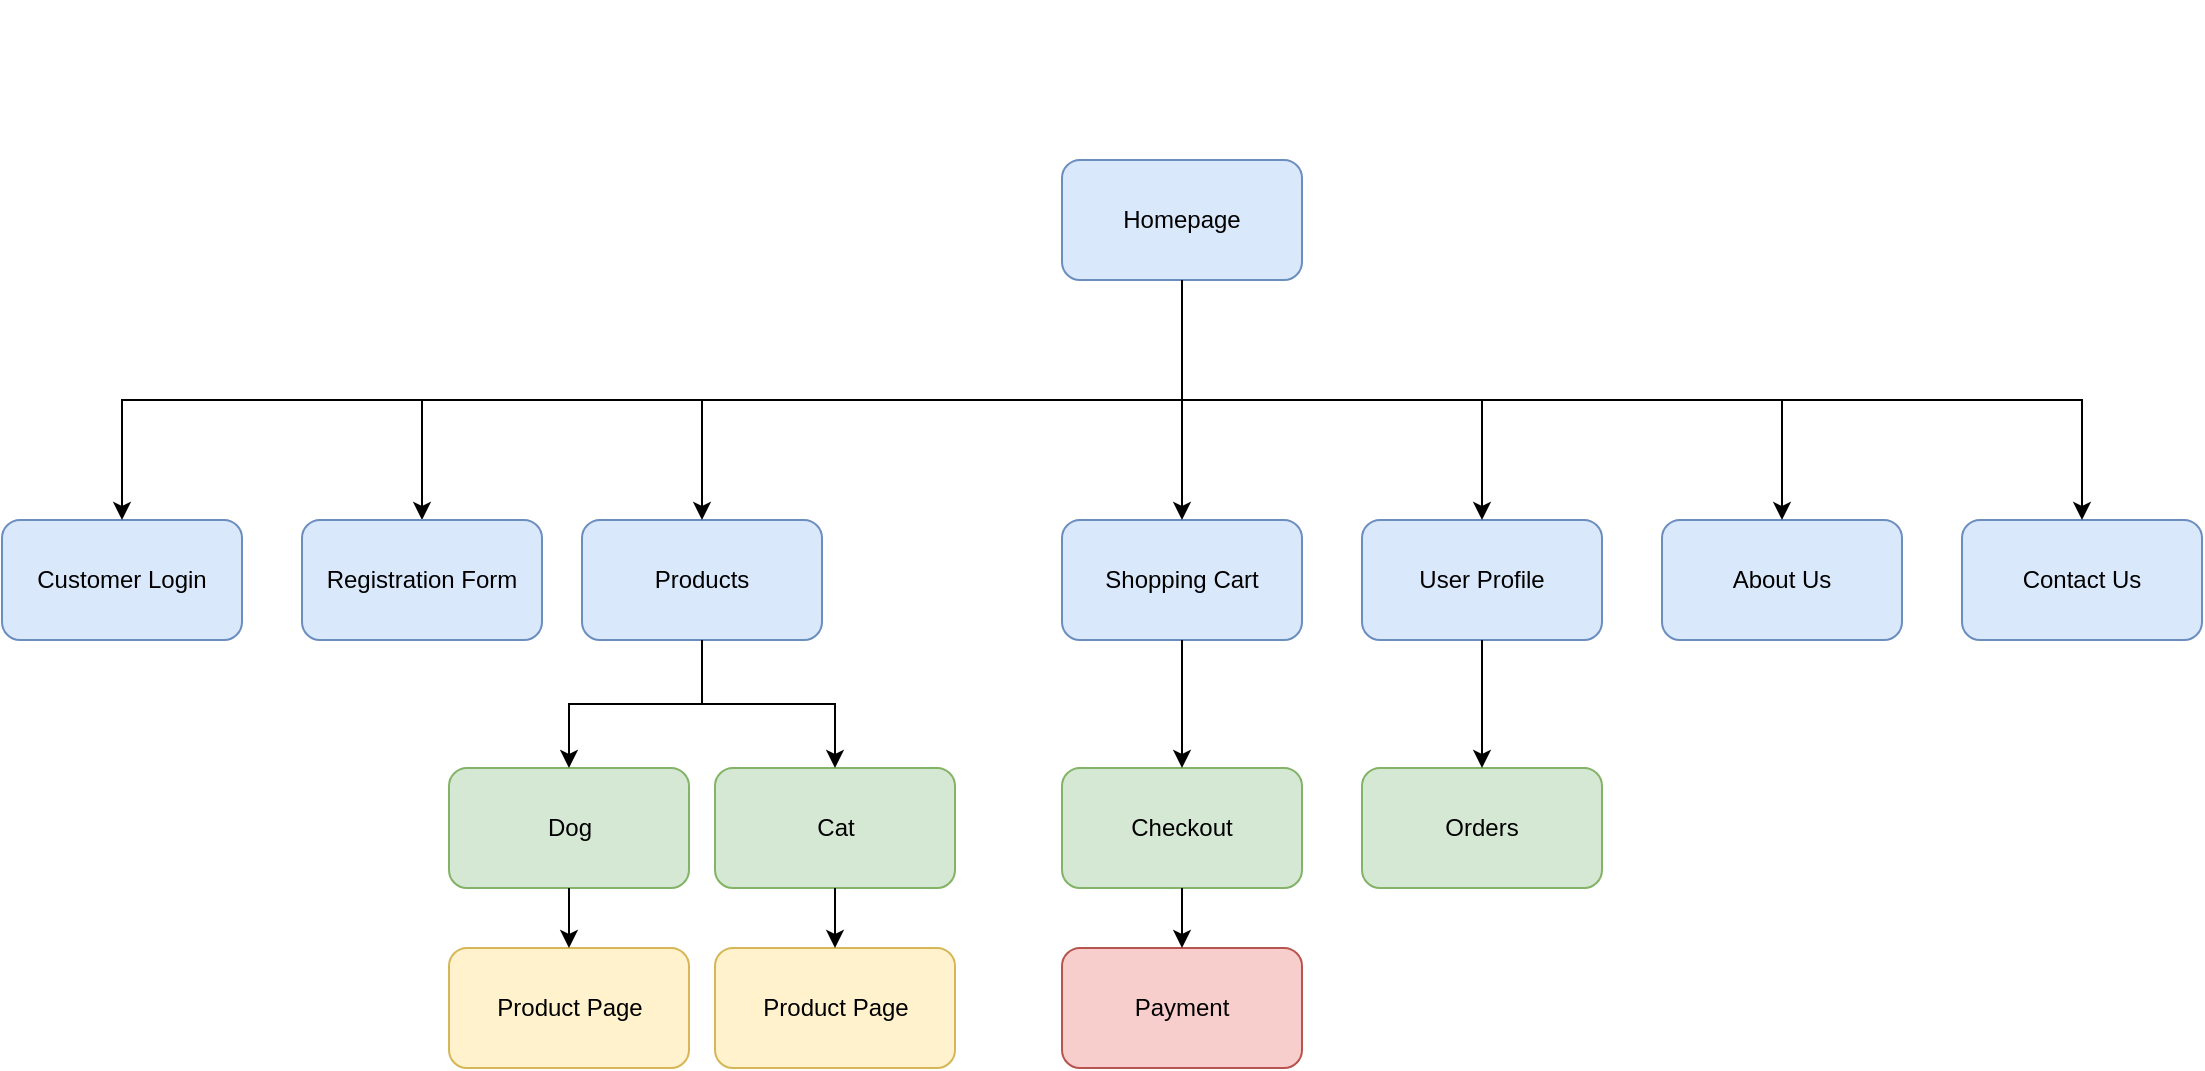 <mxfile version="17.4.4" type="device"><diagram id="pDKxRWDJ1mmvxYoMHTp0" name="Page-1"><mxGraphModel dx="3368" dy="1658" grid="1" gridSize="10" guides="1" tooltips="1" connect="1" arrows="1" fold="1" page="1" pageScale="1" pageWidth="827" pageHeight="1169" math="0" shadow="0"><root><mxCell id="0"/><mxCell id="1" parent="0"/><mxCell id="mGwm1psAirhRDbxwuG-W-39" value="" style="group" vertex="1" connectable="0" parent="1"><mxGeometry x="90" y="50" width="1100" height="534" as="geometry"/></mxCell><mxCell id="mGwm1psAirhRDbxwuG-W-1" value="Homepage" style="rounded=1;whiteSpace=wrap;html=1;fillColor=#dae8fc;strokeColor=#6c8ebf;" vertex="1" parent="mGwm1psAirhRDbxwuG-W-39"><mxGeometry x="530" y="80" width="120" height="60" as="geometry"/></mxCell><mxCell id="mGwm1psAirhRDbxwuG-W-2" value="Customer Login" style="rounded=1;whiteSpace=wrap;html=1;fillColor=#dae8fc;strokeColor=#6c8ebf;" vertex="1" parent="mGwm1psAirhRDbxwuG-W-39"><mxGeometry y="260" width="120" height="60" as="geometry"/></mxCell><mxCell id="mGwm1psAirhRDbxwuG-W-9" style="edgeStyle=orthogonalEdgeStyle;rounded=0;orthogonalLoop=1;jettySize=auto;html=1;exitX=0.5;exitY=1;exitDx=0;exitDy=0;" edge="1" parent="mGwm1psAirhRDbxwuG-W-39" source="mGwm1psAirhRDbxwuG-W-1" target="mGwm1psAirhRDbxwuG-W-2"><mxGeometry relative="1" as="geometry"/></mxCell><mxCell id="mGwm1psAirhRDbxwuG-W-10" style="edgeStyle=orthogonalEdgeStyle;rounded=0;orthogonalLoop=1;jettySize=auto;html=1;exitX=0.5;exitY=1;exitDx=0;exitDy=0;entryX=0.5;entryY=0;entryDx=0;entryDy=0;" edge="1" parent="mGwm1psAirhRDbxwuG-W-39" source="mGwm1psAirhRDbxwuG-W-1" target="mGwm1psAirhRDbxwuG-W-3"><mxGeometry relative="1" as="geometry"/></mxCell><mxCell id="mGwm1psAirhRDbxwuG-W-3" value="Registration Form" style="rounded=1;whiteSpace=wrap;html=1;fillColor=#dae8fc;strokeColor=#6c8ebf;" vertex="1" parent="mGwm1psAirhRDbxwuG-W-39"><mxGeometry x="150" y="260" width="120" height="60" as="geometry"/></mxCell><mxCell id="mGwm1psAirhRDbxwuG-W-4" value="Products" style="rounded=1;whiteSpace=wrap;html=1;fillColor=#dae8fc;strokeColor=#6c8ebf;" vertex="1" parent="mGwm1psAirhRDbxwuG-W-39"><mxGeometry x="290" y="260" width="120" height="60" as="geometry"/></mxCell><mxCell id="mGwm1psAirhRDbxwuG-W-11" style="edgeStyle=orthogonalEdgeStyle;rounded=0;orthogonalLoop=1;jettySize=auto;html=1;exitX=0.5;exitY=1;exitDx=0;exitDy=0;entryX=0.5;entryY=0;entryDx=0;entryDy=0;" edge="1" parent="mGwm1psAirhRDbxwuG-W-39" source="mGwm1psAirhRDbxwuG-W-1" target="mGwm1psAirhRDbxwuG-W-4"><mxGeometry relative="1" as="geometry"/></mxCell><mxCell id="mGwm1psAirhRDbxwuG-W-5" value="Dog" style="rounded=1;whiteSpace=wrap;html=1;fillColor=#d5e8d4;strokeColor=#82b366;" vertex="1" parent="mGwm1psAirhRDbxwuG-W-39"><mxGeometry x="223.5" y="384" width="120" height="60" as="geometry"/></mxCell><mxCell id="mGwm1psAirhRDbxwuG-W-12" style="edgeStyle=orthogonalEdgeStyle;rounded=0;orthogonalLoop=1;jettySize=auto;html=1;exitX=0.5;exitY=1;exitDx=0;exitDy=0;" edge="1" parent="mGwm1psAirhRDbxwuG-W-39" source="mGwm1psAirhRDbxwuG-W-4" target="mGwm1psAirhRDbxwuG-W-5"><mxGeometry relative="1" as="geometry"/></mxCell><mxCell id="mGwm1psAirhRDbxwuG-W-6" value="Cat" style="rounded=1;whiteSpace=wrap;html=1;fillColor=#d5e8d4;strokeColor=#82b366;" vertex="1" parent="mGwm1psAirhRDbxwuG-W-39"><mxGeometry x="356.5" y="384" width="120" height="60" as="geometry"/></mxCell><mxCell id="mGwm1psAirhRDbxwuG-W-14" style="edgeStyle=orthogonalEdgeStyle;rounded=0;orthogonalLoop=1;jettySize=auto;html=1;exitX=0.5;exitY=1;exitDx=0;exitDy=0;entryX=0.5;entryY=0;entryDx=0;entryDy=0;" edge="1" parent="mGwm1psAirhRDbxwuG-W-39" source="mGwm1psAirhRDbxwuG-W-4" target="mGwm1psAirhRDbxwuG-W-6"><mxGeometry relative="1" as="geometry"/></mxCell><mxCell id="mGwm1psAirhRDbxwuG-W-7" value="Product Page" style="rounded=1;whiteSpace=wrap;html=1;fillColor=#fff2cc;strokeColor=#d6b656;" vertex="1" parent="mGwm1psAirhRDbxwuG-W-39"><mxGeometry x="223.5" y="474" width="120" height="60" as="geometry"/></mxCell><mxCell id="mGwm1psAirhRDbxwuG-W-13" style="edgeStyle=orthogonalEdgeStyle;rounded=0;orthogonalLoop=1;jettySize=auto;html=1;exitX=0.5;exitY=1;exitDx=0;exitDy=0;entryX=0.5;entryY=0;entryDx=0;entryDy=0;" edge="1" parent="mGwm1psAirhRDbxwuG-W-39" source="mGwm1psAirhRDbxwuG-W-5" target="mGwm1psAirhRDbxwuG-W-7"><mxGeometry relative="1" as="geometry"/></mxCell><mxCell id="mGwm1psAirhRDbxwuG-W-8" value="Product Page" style="rounded=1;whiteSpace=wrap;html=1;fillColor=#fff2cc;strokeColor=#d6b656;" vertex="1" parent="mGwm1psAirhRDbxwuG-W-39"><mxGeometry x="356.5" y="474" width="120" height="60" as="geometry"/></mxCell><mxCell id="mGwm1psAirhRDbxwuG-W-15" style="edgeStyle=orthogonalEdgeStyle;rounded=0;orthogonalLoop=1;jettySize=auto;html=1;exitX=0.5;exitY=1;exitDx=0;exitDy=0;entryX=0.5;entryY=0;entryDx=0;entryDy=0;" edge="1" parent="mGwm1psAirhRDbxwuG-W-39" source="mGwm1psAirhRDbxwuG-W-6" target="mGwm1psAirhRDbxwuG-W-8"><mxGeometry relative="1" as="geometry"/></mxCell><mxCell id="mGwm1psAirhRDbxwuG-W-16" value="Shopping Cart" style="rounded=1;whiteSpace=wrap;html=1;fillColor=#dae8fc;strokeColor=#6c8ebf;" vertex="1" parent="mGwm1psAirhRDbxwuG-W-39"><mxGeometry x="530" y="260" width="120" height="60" as="geometry"/></mxCell><mxCell id="mGwm1psAirhRDbxwuG-W-17" style="edgeStyle=orthogonalEdgeStyle;rounded=0;orthogonalLoop=1;jettySize=auto;html=1;exitX=0.5;exitY=1;exitDx=0;exitDy=0;entryX=0.5;entryY=0;entryDx=0;entryDy=0;" edge="1" parent="mGwm1psAirhRDbxwuG-W-39" source="mGwm1psAirhRDbxwuG-W-1" target="mGwm1psAirhRDbxwuG-W-16"><mxGeometry relative="1" as="geometry"/></mxCell><mxCell id="mGwm1psAirhRDbxwuG-W-18" value="User Profile" style="rounded=1;whiteSpace=wrap;html=1;fillColor=#dae8fc;strokeColor=#6c8ebf;" vertex="1" parent="mGwm1psAirhRDbxwuG-W-39"><mxGeometry x="680" y="260" width="120" height="60" as="geometry"/></mxCell><mxCell id="mGwm1psAirhRDbxwuG-W-19" style="edgeStyle=orthogonalEdgeStyle;rounded=0;orthogonalLoop=1;jettySize=auto;html=1;exitX=0.5;exitY=1;exitDx=0;exitDy=0;entryX=0.5;entryY=0;entryDx=0;entryDy=0;" edge="1" parent="mGwm1psAirhRDbxwuG-W-39" source="mGwm1psAirhRDbxwuG-W-1" target="mGwm1psAirhRDbxwuG-W-18"><mxGeometry relative="1" as="geometry"/></mxCell><mxCell id="mGwm1psAirhRDbxwuG-W-20" value="About Us" style="rounded=1;whiteSpace=wrap;html=1;fillColor=#dae8fc;strokeColor=#6c8ebf;" vertex="1" parent="mGwm1psAirhRDbxwuG-W-39"><mxGeometry x="830" y="260" width="120" height="60" as="geometry"/></mxCell><mxCell id="mGwm1psAirhRDbxwuG-W-21" style="edgeStyle=orthogonalEdgeStyle;rounded=0;orthogonalLoop=1;jettySize=auto;html=1;exitX=0.5;exitY=1;exitDx=0;exitDy=0;" edge="1" parent="mGwm1psAirhRDbxwuG-W-39" source="mGwm1psAirhRDbxwuG-W-1" target="mGwm1psAirhRDbxwuG-W-20"><mxGeometry relative="1" as="geometry"/></mxCell><mxCell id="mGwm1psAirhRDbxwuG-W-22" value="Contact Us" style="rounded=1;whiteSpace=wrap;html=1;fillColor=#dae8fc;strokeColor=#6c8ebf;" vertex="1" parent="mGwm1psAirhRDbxwuG-W-39"><mxGeometry x="980" y="260" width="120" height="60" as="geometry"/></mxCell><mxCell id="mGwm1psAirhRDbxwuG-W-23" style="edgeStyle=orthogonalEdgeStyle;rounded=0;orthogonalLoop=1;jettySize=auto;html=1;exitX=0.5;exitY=1;exitDx=0;exitDy=0;entryX=0.5;entryY=0;entryDx=0;entryDy=0;" edge="1" parent="mGwm1psAirhRDbxwuG-W-39" source="mGwm1psAirhRDbxwuG-W-1" target="mGwm1psAirhRDbxwuG-W-22"><mxGeometry relative="1" as="geometry"/></mxCell><mxCell id="mGwm1psAirhRDbxwuG-W-24" value="Checkout" style="rounded=1;whiteSpace=wrap;html=1;fillColor=#d5e8d4;strokeColor=#82b366;" vertex="1" parent="mGwm1psAirhRDbxwuG-W-39"><mxGeometry x="530" y="384" width="120" height="60" as="geometry"/></mxCell><mxCell id="mGwm1psAirhRDbxwuG-W-25" value="" style="edgeStyle=orthogonalEdgeStyle;rounded=0;orthogonalLoop=1;jettySize=auto;html=1;" edge="1" parent="mGwm1psAirhRDbxwuG-W-39" source="mGwm1psAirhRDbxwuG-W-16" target="mGwm1psAirhRDbxwuG-W-24"><mxGeometry relative="1" as="geometry"/></mxCell><mxCell id="mGwm1psAirhRDbxwuG-W-27" value="Payment" style="rounded=1;whiteSpace=wrap;html=1;fillColor=#f8cecc;strokeColor=#b85450;" vertex="1" parent="mGwm1psAirhRDbxwuG-W-39"><mxGeometry x="530" y="474" width="120" height="60" as="geometry"/></mxCell><mxCell id="mGwm1psAirhRDbxwuG-W-29" value="" style="edgeStyle=orthogonalEdgeStyle;rounded=0;orthogonalLoop=1;jettySize=auto;html=1;" edge="1" parent="mGwm1psAirhRDbxwuG-W-39" source="mGwm1psAirhRDbxwuG-W-24" target="mGwm1psAirhRDbxwuG-W-27"><mxGeometry relative="1" as="geometry"/></mxCell><mxCell id="mGwm1psAirhRDbxwuG-W-30" value="Orders" style="rounded=1;whiteSpace=wrap;html=1;fillColor=#d5e8d4;strokeColor=#82b366;" vertex="1" parent="mGwm1psAirhRDbxwuG-W-39"><mxGeometry x="680" y="384" width="120" height="60" as="geometry"/></mxCell><mxCell id="mGwm1psAirhRDbxwuG-W-31" value="" style="edgeStyle=orthogonalEdgeStyle;rounded=0;orthogonalLoop=1;jettySize=auto;html=1;" edge="1" parent="mGwm1psAirhRDbxwuG-W-39" source="mGwm1psAirhRDbxwuG-W-18" target="mGwm1psAirhRDbxwuG-W-30"><mxGeometry relative="1" as="geometry"/></mxCell></root></mxGraphModel></diagram></mxfile>
